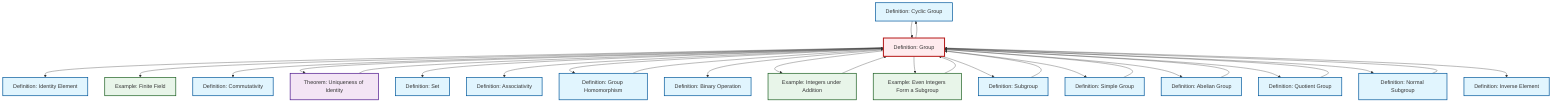 graph TD
    classDef definition fill:#e1f5fe,stroke:#01579b,stroke-width:2px
    classDef theorem fill:#f3e5f5,stroke:#4a148c,stroke-width:2px
    classDef axiom fill:#fff3e0,stroke:#e65100,stroke-width:2px
    classDef example fill:#e8f5e9,stroke:#1b5e20,stroke-width:2px
    classDef current fill:#ffebee,stroke:#b71c1c,stroke-width:3px
    ex-finite-field["Example: Finite Field"]:::example
    def-identity-element["Definition: Identity Element"]:::definition
    def-cyclic-group["Definition: Cyclic Group"]:::definition
    thm-unique-identity["Theorem: Uniqueness of Identity"]:::theorem
    ex-even-integers-subgroup["Example: Even Integers Form a Subgroup"]:::example
    def-simple-group["Definition: Simple Group"]:::definition
    def-inverse-element["Definition: Inverse Element"]:::definition
    def-homomorphism["Definition: Group Homomorphism"]:::definition
    ex-integers-addition["Example: Integers under Addition"]:::example
    def-set["Definition: Set"]:::definition
    def-commutativity["Definition: Commutativity"]:::definition
    def-quotient-group["Definition: Quotient Group"]:::definition
    def-abelian-group["Definition: Abelian Group"]:::definition
    def-subgroup["Definition: Subgroup"]:::definition
    def-normal-subgroup["Definition: Normal Subgroup"]:::definition
    def-associativity["Definition: Associativity"]:::definition
    def-group["Definition: Group"]:::definition
    def-binary-operation["Definition: Binary Operation"]:::definition
    def-group --> def-identity-element
    def-group --> ex-finite-field
    def-abelian-group --> def-group
    thm-unique-identity --> def-group
    def-group --> def-cyclic-group
    ex-integers-addition --> def-group
    def-homomorphism --> def-group
    def-group --> def-commutativity
    def-group --> thm-unique-identity
    ex-even-integers-subgroup --> def-group
    def-normal-subgroup --> def-group
    def-group --> def-set
    def-group --> def-associativity
    def-group --> def-homomorphism
    def-group --> def-binary-operation
    def-group --> ex-integers-addition
    def-group --> ex-even-integers-subgroup
    def-group --> def-subgroup
    def-group --> def-simple-group
    def-cyclic-group --> def-group
    def-simple-group --> def-group
    def-group --> def-abelian-group
    def-quotient-group --> def-group
    def-group --> def-quotient-group
    def-group --> def-normal-subgroup
    def-subgroup --> def-group
    def-group --> def-inverse-element
    class def-group current